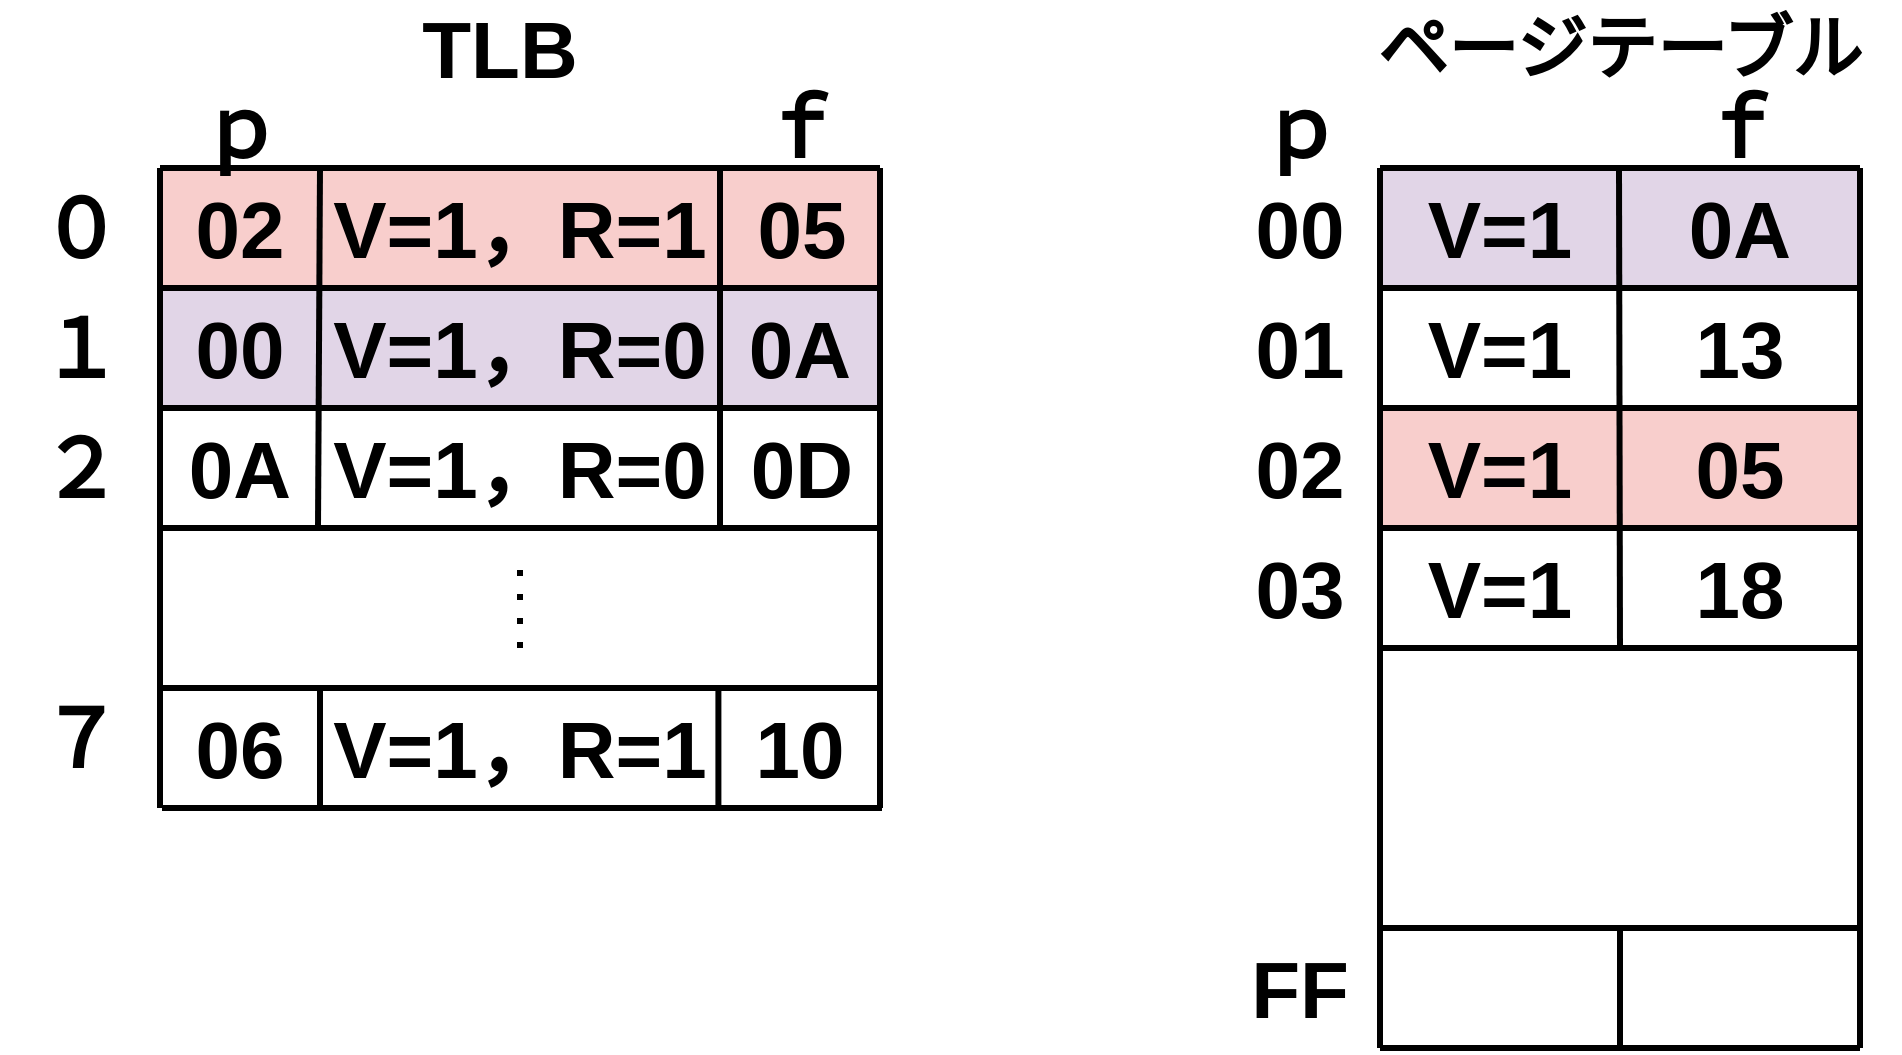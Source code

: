 <mxfile version="20.8.20" type="onedrive"><diagram name="ページ1" id="bHuYFQ0Mzo_RkjT-bGmN"><mxGraphModel grid="1" page="1" gridSize="10" guides="1" tooltips="1" connect="1" arrows="1" fold="1" pageScale="1" pageWidth="827" pageHeight="1169" math="0" shadow="0"><root><mxCell id="0"/><mxCell id="1" parent="0"/><mxCell id="uk1kbNfY40-ehnUQHbzU-8" value="" style="rounded=0;whiteSpace=wrap;html=1;fillColor=#e1d5e7;strokeColor=none;" vertex="1" parent="1"><mxGeometry x="1090" y="280" width="240" height="60" as="geometry"/></mxCell><mxCell id="uk1kbNfY40-ehnUQHbzU-6" value="" style="rounded=0;whiteSpace=wrap;html=1;fillColor=#f8cecc;strokeColor=none;" vertex="1" parent="1"><mxGeometry x="1090" y="400" width="240" height="60" as="geometry"/></mxCell><mxCell id="uk1kbNfY40-ehnUQHbzU-1" value="" style="rounded=0;whiteSpace=wrap;html=1;fillColor=#f8cecc;strokeColor=none;" vertex="1" parent="1"><mxGeometry x="480" y="280" width="360" height="60" as="geometry"/></mxCell><mxCell id="uk1kbNfY40-ehnUQHbzU-7" value="" style="rounded=0;whiteSpace=wrap;html=1;fillColor=#e1d5e7;strokeColor=none;" vertex="1" parent="1"><mxGeometry x="481" y="340" width="360" height="60" as="geometry"/></mxCell><mxCell id="aLhjzMjQdj6JaJFH82-l-1" value="" style="endArrow=none;html=1;rounded=0;strokeWidth=3;" edge="1" parent="1"><mxGeometry width="50" height="50" relative="1" as="geometry"><mxPoint x="480" y="280" as="sourcePoint"/><mxPoint x="840" y="280" as="targetPoint"/></mxGeometry></mxCell><mxCell id="aLhjzMjQdj6JaJFH82-l-2" value="" style="endArrow=none;html=1;rounded=0;strokeWidth=3;" edge="1" parent="1"><mxGeometry width="50" height="50" relative="1" as="geometry"><mxPoint x="480" y="600" as="sourcePoint"/><mxPoint x="480" y="280" as="targetPoint"/></mxGeometry></mxCell><mxCell id="aLhjzMjQdj6JaJFH82-l-3" value="" style="endArrow=none;html=1;rounded=0;strokeWidth=3;" edge="1" parent="1"><mxGeometry width="50" height="50" relative="1" as="geometry"><mxPoint x="840" y="600" as="sourcePoint"/><mxPoint x="840" y="280" as="targetPoint"/></mxGeometry></mxCell><mxCell id="aLhjzMjQdj6JaJFH82-l-4" value="" style="endArrow=none;html=1;rounded=0;strokeWidth=3;" edge="1" parent="1"><mxGeometry width="50" height="50" relative="1" as="geometry"><mxPoint x="481" y="540" as="sourcePoint"/><mxPoint x="841" y="540" as="targetPoint"/></mxGeometry></mxCell><mxCell id="aLhjzMjQdj6JaJFH82-l-5" value="" style="endArrow=none;html=1;rounded=0;strokeWidth=3;" edge="1" parent="1"><mxGeometry width="50" height="50" relative="1" as="geometry"><mxPoint x="480" y="340" as="sourcePoint"/><mxPoint x="840" y="340" as="targetPoint"/></mxGeometry></mxCell><mxCell id="aLhjzMjQdj6JaJFH82-l-6" value="" style="endArrow=none;html=1;rounded=0;strokeWidth=3;" edge="1" parent="1"><mxGeometry width="50" height="50" relative="1" as="geometry"><mxPoint x="480" y="400" as="sourcePoint"/><mxPoint x="840" y="400" as="targetPoint"/></mxGeometry></mxCell><mxCell id="aLhjzMjQdj6JaJFH82-l-7" value="" style="endArrow=none;html=1;rounded=0;strokeWidth=3;" edge="1" parent="1"><mxGeometry width="50" height="50" relative="1" as="geometry"><mxPoint x="480" y="460" as="sourcePoint"/><mxPoint x="840" y="460" as="targetPoint"/></mxGeometry></mxCell><mxCell id="aLhjzMjQdj6JaJFH82-l-11" value="&lt;font style=&quot;&quot;&gt;&lt;b style=&quot;&quot;&gt;&lt;font style=&quot;font-size: 40px;&quot;&gt;TLB&lt;/font&gt;&lt;/b&gt;&lt;br&gt;&lt;/font&gt;" style="text;html=1;strokeColor=none;fillColor=none;align=center;verticalAlign=middle;whiteSpace=wrap;rounded=0;" vertex="1" parent="1"><mxGeometry x="530" y="200" width="240" height="40" as="geometry"/></mxCell><mxCell id="73wrweEYJsgNkqAZVQOU-6" value="&lt;font style=&quot;&quot;&gt;&lt;span style=&quot;font-size: 40px;&quot;&gt;&lt;b&gt;ｐ&lt;/b&gt;&lt;/span&gt;&lt;br&gt;&lt;/font&gt;" style="text;html=1;strokeColor=none;fillColor=none;align=center;verticalAlign=middle;whiteSpace=wrap;rounded=0;" vertex="1" parent="1"><mxGeometry x="480" y="240" width="80" height="40" as="geometry"/></mxCell><mxCell id="73wrweEYJsgNkqAZVQOU-7" value="&lt;font style=&quot;&quot;&gt;&lt;span style=&quot;font-size: 40px;&quot;&gt;&lt;b&gt;ｆ&lt;/b&gt;&lt;/span&gt;&lt;br&gt;&lt;/font&gt;" style="text;html=1;strokeColor=none;fillColor=none;align=center;verticalAlign=middle;whiteSpace=wrap;rounded=0;" vertex="1" parent="1"><mxGeometry x="760" y="240" width="80" height="40" as="geometry"/></mxCell><mxCell id="73wrweEYJsgNkqAZVQOU-8" value="&lt;font style=&quot;&quot;&gt;&lt;span style=&quot;font-size: 40px;&quot;&gt;&lt;b&gt;０&lt;/b&gt;&lt;/span&gt;&lt;br&gt;&lt;/font&gt;" style="text;html=1;strokeColor=none;fillColor=none;align=center;verticalAlign=middle;whiteSpace=wrap;rounded=0;" vertex="1" parent="1"><mxGeometry x="400" y="290" width="80" height="40" as="geometry"/></mxCell><mxCell id="73wrweEYJsgNkqAZVQOU-9" value="&lt;font style=&quot;&quot;&gt;&lt;span style=&quot;font-size: 40px;&quot;&gt;&lt;b&gt;１&lt;/b&gt;&lt;/span&gt;&lt;br&gt;&lt;/font&gt;" style="text;html=1;strokeColor=none;fillColor=none;align=center;verticalAlign=middle;whiteSpace=wrap;rounded=0;" vertex="1" parent="1"><mxGeometry x="400" y="350" width="80" height="40" as="geometry"/></mxCell><mxCell id="73wrweEYJsgNkqAZVQOU-10" value="&lt;font style=&quot;&quot;&gt;&lt;span style=&quot;font-size: 40px;&quot;&gt;&lt;b&gt;２&lt;/b&gt;&lt;/span&gt;&lt;br&gt;&lt;/font&gt;" style="text;html=1;strokeColor=none;fillColor=none;align=center;verticalAlign=middle;whiteSpace=wrap;rounded=0;" vertex="1" parent="1"><mxGeometry x="400" y="410" width="80" height="40" as="geometry"/></mxCell><mxCell id="73wrweEYJsgNkqAZVQOU-12" value="&lt;font style=&quot;&quot;&gt;&lt;span style=&quot;font-size: 40px;&quot;&gt;&lt;b&gt;７&lt;/b&gt;&lt;/span&gt;&lt;br&gt;&lt;/font&gt;" style="text;html=1;strokeColor=none;fillColor=none;align=center;verticalAlign=middle;whiteSpace=wrap;rounded=0;" vertex="1" parent="1"><mxGeometry x="400" y="545" width="80" height="40" as="geometry"/></mxCell><mxCell id="73wrweEYJsgNkqAZVQOU-13" value="&lt;font style=&quot;&quot;&gt;&lt;span style=&quot;font-size: 40px;&quot;&gt;&lt;b&gt;V=1，R=1&lt;/b&gt;&lt;/span&gt;&lt;br&gt;&lt;/font&gt;" style="text;html=1;strokeColor=none;fillColor=none;align=center;verticalAlign=middle;whiteSpace=wrap;rounded=0;" vertex="1" parent="1"><mxGeometry x="560" y="290" width="200" height="40" as="geometry"/></mxCell><mxCell id="73wrweEYJsgNkqAZVQOU-18" value="&lt;font style=&quot;&quot;&gt;&lt;span style=&quot;font-size: 40px;&quot;&gt;&lt;b&gt;02&lt;/b&gt;&lt;/span&gt;&lt;br&gt;&lt;/font&gt;" style="text;html=1;strokeColor=none;fillColor=none;align=center;verticalAlign=middle;whiteSpace=wrap;rounded=0;" vertex="1" parent="1"><mxGeometry x="480" y="290" width="80" height="40" as="geometry"/></mxCell><mxCell id="73wrweEYJsgNkqAZVQOU-19" value="&lt;font style=&quot;&quot;&gt;&lt;span style=&quot;font-size: 40px;&quot;&gt;&lt;b&gt;00&lt;/b&gt;&lt;/span&gt;&lt;br&gt;&lt;/font&gt;" style="text;html=1;strokeColor=none;fillColor=none;align=center;verticalAlign=middle;whiteSpace=wrap;rounded=0;" vertex="1" parent="1"><mxGeometry x="480" y="350" width="80" height="40" as="geometry"/></mxCell><mxCell id="73wrweEYJsgNkqAZVQOU-20" value="&lt;font style=&quot;&quot;&gt;&lt;span style=&quot;font-size: 40px;&quot;&gt;&lt;b&gt;0A&lt;/b&gt;&lt;/span&gt;&lt;br&gt;&lt;/font&gt;" style="text;html=1;strokeColor=none;fillColor=none;align=center;verticalAlign=middle;whiteSpace=wrap;rounded=0;" vertex="1" parent="1"><mxGeometry x="480" y="410" width="80" height="40" as="geometry"/></mxCell><mxCell id="73wrweEYJsgNkqAZVQOU-23" value="" style="endArrow=none;html=1;rounded=0;strokeWidth=3;" edge="1" parent="1"><mxGeometry width="50" height="50" relative="1" as="geometry"><mxPoint x="481" y="600" as="sourcePoint"/><mxPoint x="841" y="600" as="targetPoint"/></mxGeometry></mxCell><mxCell id="73wrweEYJsgNkqAZVQOU-24" value="" style="endArrow=none;html=1;rounded=0;strokeWidth=3;startArrow=none;" edge="1" parent="1" source="uk1kbNfY40-ehnUQHbzU-1"><mxGeometry width="50" height="50" relative="1" as="geometry"><mxPoint x="559" y="460" as="sourcePoint"/><mxPoint x="559.05" y="280" as="targetPoint"/></mxGeometry></mxCell><mxCell id="73wrweEYJsgNkqAZVQOU-25" value="" style="endArrow=none;html=1;rounded=0;strokeWidth=3;" edge="1" parent="1"><mxGeometry width="50" height="50" relative="1" as="geometry"><mxPoint x="760" y="460" as="sourcePoint"/><mxPoint x="760" y="280" as="targetPoint"/></mxGeometry></mxCell><mxCell id="73wrweEYJsgNkqAZVQOU-32" value="&lt;font style=&quot;&quot;&gt;&lt;span style=&quot;font-size: 40px;&quot;&gt;&lt;b&gt;06&lt;/b&gt;&lt;/span&gt;&lt;br&gt;&lt;/font&gt;" style="text;html=1;strokeColor=none;fillColor=none;align=center;verticalAlign=middle;whiteSpace=wrap;rounded=0;" vertex="1" parent="1"><mxGeometry x="480" y="550" width="80" height="40" as="geometry"/></mxCell><mxCell id="73wrweEYJsgNkqAZVQOU-36" value="&lt;font style=&quot;&quot;&gt;&lt;span style=&quot;font-size: 40px;&quot;&gt;&lt;b&gt;V=1，R=0&lt;/b&gt;&lt;/span&gt;&lt;br&gt;&lt;/font&gt;" style="text;html=1;strokeColor=none;fillColor=none;align=center;verticalAlign=middle;whiteSpace=wrap;rounded=0;" vertex="1" parent="1"><mxGeometry x="560" y="350" width="200" height="40" as="geometry"/></mxCell><mxCell id="73wrweEYJsgNkqAZVQOU-37" value="&lt;font style=&quot;&quot;&gt;&lt;span style=&quot;font-size: 40px;&quot;&gt;&lt;b&gt;V=1，R=0&lt;/b&gt;&lt;/span&gt;&lt;br&gt;&lt;/font&gt;" style="text;html=1;strokeColor=none;fillColor=none;align=center;verticalAlign=middle;whiteSpace=wrap;rounded=0;" vertex="1" parent="1"><mxGeometry x="560" y="410" width="200" height="40" as="geometry"/></mxCell><mxCell id="73wrweEYJsgNkqAZVQOU-42" value="&lt;font style=&quot;&quot;&gt;&lt;span style=&quot;font-size: 40px;&quot;&gt;&lt;b&gt;V=1，R=1&lt;/b&gt;&lt;/span&gt;&lt;br&gt;&lt;/font&gt;" style="text;html=1;strokeColor=none;fillColor=none;align=center;verticalAlign=middle;whiteSpace=wrap;rounded=0;" vertex="1" parent="1"><mxGeometry x="560" y="550" width="200" height="40" as="geometry"/></mxCell><mxCell id="73wrweEYJsgNkqAZVQOU-43" value="&lt;font style=&quot;&quot;&gt;&lt;span style=&quot;font-size: 40px;&quot;&gt;&lt;b&gt;05&lt;/b&gt;&lt;/span&gt;&lt;br&gt;&lt;/font&gt;" style="text;html=1;strokeColor=none;fillColor=none;align=center;verticalAlign=middle;whiteSpace=wrap;rounded=0;" vertex="1" parent="1"><mxGeometry x="761" y="290" width="80" height="40" as="geometry"/></mxCell><mxCell id="73wrweEYJsgNkqAZVQOU-44" value="&lt;font style=&quot;&quot;&gt;&lt;span style=&quot;font-size: 40px;&quot;&gt;&lt;b&gt;0A&lt;/b&gt;&lt;/span&gt;&lt;br&gt;&lt;/font&gt;" style="text;html=1;strokeColor=none;fillColor=none;align=center;verticalAlign=middle;whiteSpace=wrap;rounded=0;" vertex="1" parent="1"><mxGeometry x="760" y="350" width="80" height="40" as="geometry"/></mxCell><mxCell id="73wrweEYJsgNkqAZVQOU-45" value="&lt;font style=&quot;&quot;&gt;&lt;span style=&quot;font-size: 40px;&quot;&gt;&lt;b&gt;0D&lt;/b&gt;&lt;/span&gt;&lt;br&gt;&lt;/font&gt;" style="text;html=1;strokeColor=none;fillColor=none;align=center;verticalAlign=middle;whiteSpace=wrap;rounded=0;" vertex="1" parent="1"><mxGeometry x="761" y="410" width="80" height="40" as="geometry"/></mxCell><mxCell id="73wrweEYJsgNkqAZVQOU-50" value="&lt;font style=&quot;&quot;&gt;&lt;span style=&quot;font-size: 40px;&quot;&gt;&lt;b&gt;10&lt;/b&gt;&lt;/span&gt;&lt;br&gt;&lt;/font&gt;" style="text;html=1;strokeColor=none;fillColor=none;align=center;verticalAlign=middle;whiteSpace=wrap;rounded=0;" vertex="1" parent="1"><mxGeometry x="760" y="550" width="80" height="40" as="geometry"/></mxCell><mxCell id="73wrweEYJsgNkqAZVQOU-51" value="" style="endArrow=none;html=1;rounded=0;strokeWidth=3;" edge="1" parent="1"><mxGeometry width="50" height="50" relative="1" as="geometry"><mxPoint x="1090" y="280" as="sourcePoint"/><mxPoint x="1330" y="280" as="targetPoint"/></mxGeometry></mxCell><mxCell id="73wrweEYJsgNkqAZVQOU-52" value="" style="endArrow=none;html=1;rounded=0;strokeWidth=3;" edge="1" parent="1"><mxGeometry width="50" height="50" relative="1" as="geometry"><mxPoint x="1090" y="720" as="sourcePoint"/><mxPoint x="1330" y="720" as="targetPoint"/></mxGeometry></mxCell><mxCell id="73wrweEYJsgNkqAZVQOU-53" value="&lt;font style=&quot;&quot;&gt;&lt;b style=&quot;&quot;&gt;&lt;font style=&quot;font-size: 35px;&quot;&gt;ページテーブル&lt;/font&gt;&lt;/b&gt;&lt;br&gt;&lt;/font&gt;" style="text;html=1;strokeColor=none;fillColor=none;align=center;verticalAlign=middle;whiteSpace=wrap;rounded=0;" vertex="1" parent="1"><mxGeometry x="1070" y="200" width="280" height="40" as="geometry"/></mxCell><mxCell id="73wrweEYJsgNkqAZVQOU-54" value="" style="endArrow=none;html=1;rounded=0;strokeWidth=3;" edge="1" parent="1"><mxGeometry width="50" height="50" relative="1" as="geometry"><mxPoint x="1330" y="720" as="sourcePoint"/><mxPoint x="1330" y="280" as="targetPoint"/></mxGeometry></mxCell><mxCell id="73wrweEYJsgNkqAZVQOU-55" value="" style="endArrow=none;html=1;rounded=0;strokeWidth=3;" edge="1" parent="1"><mxGeometry width="50" height="50" relative="1" as="geometry"><mxPoint x="1090" y="720" as="sourcePoint"/><mxPoint x="1090" y="280" as="targetPoint"/></mxGeometry></mxCell><mxCell id="73wrweEYJsgNkqAZVQOU-56" value="&lt;font style=&quot;&quot;&gt;&lt;span style=&quot;font-size: 40px;&quot;&gt;&lt;b&gt;ｐ&lt;/b&gt;&lt;/span&gt;&lt;br&gt;&lt;/font&gt;" style="text;html=1;strokeColor=none;fillColor=none;align=center;verticalAlign=middle;whiteSpace=wrap;rounded=0;" vertex="1" parent="1"><mxGeometry x="1010" y="240" width="80" height="40" as="geometry"/></mxCell><mxCell id="73wrweEYJsgNkqAZVQOU-57" value="&lt;font style=&quot;&quot;&gt;&lt;span style=&quot;font-size: 40px;&quot;&gt;&lt;b&gt;ｆ&lt;/b&gt;&lt;/span&gt;&lt;br&gt;&lt;/font&gt;" style="text;html=1;strokeColor=none;fillColor=none;align=center;verticalAlign=middle;whiteSpace=wrap;rounded=0;" vertex="1" parent="1"><mxGeometry x="1230" y="240" width="80" height="40" as="geometry"/></mxCell><mxCell id="73wrweEYJsgNkqAZVQOU-58" value="" style="endArrow=none;html=1;rounded=0;strokeWidth=3;" edge="1" parent="1"><mxGeometry width="50" height="50" relative="1" as="geometry"><mxPoint x="1210" y="520" as="sourcePoint"/><mxPoint x="1209.5" y="280" as="targetPoint"/></mxGeometry></mxCell><mxCell id="73wrweEYJsgNkqAZVQOU-59" value="" style="endArrow=none;html=1;rounded=0;strokeWidth=3;" edge="1" parent="1"><mxGeometry width="50" height="50" relative="1" as="geometry"><mxPoint x="1090" y="340" as="sourcePoint"/><mxPoint x="1330" y="340" as="targetPoint"/></mxGeometry></mxCell><mxCell id="73wrweEYJsgNkqAZVQOU-60" value="" style="endArrow=none;html=1;rounded=0;strokeWidth=3;" edge="1" parent="1"><mxGeometry width="50" height="50" relative="1" as="geometry"><mxPoint x="1090" y="400" as="sourcePoint"/><mxPoint x="1330" y="400" as="targetPoint"/></mxGeometry></mxCell><mxCell id="73wrweEYJsgNkqAZVQOU-61" value="" style="endArrow=none;html=1;rounded=0;strokeWidth=3;" edge="1" parent="1"><mxGeometry width="50" height="50" relative="1" as="geometry"><mxPoint x="1090" y="460" as="sourcePoint"/><mxPoint x="1330" y="460" as="targetPoint"/></mxGeometry></mxCell><mxCell id="73wrweEYJsgNkqAZVQOU-62" value="" style="endArrow=none;html=1;rounded=0;strokeWidth=3;" edge="1" parent="1"><mxGeometry width="50" height="50" relative="1" as="geometry"><mxPoint x="1090" y="660" as="sourcePoint"/><mxPoint x="1330" y="660" as="targetPoint"/></mxGeometry></mxCell><mxCell id="73wrweEYJsgNkqAZVQOU-63" value="" style="endArrow=none;html=1;rounded=0;strokeWidth=3;" edge="1" parent="1"><mxGeometry width="50" height="50" relative="1" as="geometry"><mxPoint x="1210" y="720" as="sourcePoint"/><mxPoint x="1210" y="660" as="targetPoint"/></mxGeometry></mxCell><mxCell id="73wrweEYJsgNkqAZVQOU-64" value="&lt;font style=&quot;&quot;&gt;&lt;span style=&quot;font-size: 40px;&quot;&gt;&lt;b&gt;V=1&lt;/b&gt;&lt;/span&gt;&lt;br&gt;&lt;/font&gt;" style="text;html=1;strokeColor=none;fillColor=none;align=center;verticalAlign=middle;whiteSpace=wrap;rounded=0;" vertex="1" parent="1"><mxGeometry x="1110" y="410" width="80" height="40" as="geometry"/></mxCell><mxCell id="73wrweEYJsgNkqAZVQOU-65" value="&lt;font style=&quot;&quot;&gt;&lt;span style=&quot;font-size: 40px;&quot;&gt;&lt;b&gt;V=1&lt;/b&gt;&lt;/span&gt;&lt;br&gt;&lt;/font&gt;" style="text;html=1;strokeColor=none;fillColor=none;align=center;verticalAlign=middle;whiteSpace=wrap;rounded=0;" vertex="1" parent="1"><mxGeometry x="1110" y="290" width="80" height="40" as="geometry"/></mxCell><mxCell id="73wrweEYJsgNkqAZVQOU-66" value="&lt;font style=&quot;&quot;&gt;&lt;span style=&quot;font-size: 40px;&quot;&gt;&lt;b&gt;00&lt;/b&gt;&lt;/span&gt;&lt;br&gt;&lt;/font&gt;" style="text;html=1;strokeColor=none;fillColor=none;align=center;verticalAlign=middle;whiteSpace=wrap;rounded=0;" vertex="1" parent="1"><mxGeometry x="1010" y="290" width="80" height="40" as="geometry"/></mxCell><mxCell id="73wrweEYJsgNkqAZVQOU-67" value="&lt;font style=&quot;&quot;&gt;&lt;span style=&quot;font-size: 40px;&quot;&gt;&lt;b&gt;01&lt;/b&gt;&lt;/span&gt;&lt;br&gt;&lt;/font&gt;" style="text;html=1;strokeColor=none;fillColor=none;align=center;verticalAlign=middle;whiteSpace=wrap;rounded=0;" vertex="1" parent="1"><mxGeometry x="1010" y="350" width="80" height="40" as="geometry"/></mxCell><mxCell id="73wrweEYJsgNkqAZVQOU-68" value="&lt;font style=&quot;&quot;&gt;&lt;span style=&quot;font-size: 40px;&quot;&gt;&lt;b&gt;02&lt;/b&gt;&lt;/span&gt;&lt;br&gt;&lt;/font&gt;" style="text;html=1;strokeColor=none;fillColor=none;align=center;verticalAlign=middle;whiteSpace=wrap;rounded=0;" vertex="1" parent="1"><mxGeometry x="1010" y="410" width="80" height="40" as="geometry"/></mxCell><mxCell id="73wrweEYJsgNkqAZVQOU-69" value="&lt;font style=&quot;&quot;&gt;&lt;span style=&quot;font-size: 40px;&quot;&gt;&lt;b&gt;FF&lt;/b&gt;&lt;/span&gt;&lt;br&gt;&lt;/font&gt;" style="text;html=1;strokeColor=none;fillColor=none;align=center;verticalAlign=middle;whiteSpace=wrap;rounded=0;" vertex="1" parent="1"><mxGeometry x="1010" y="670" width="80" height="40" as="geometry"/></mxCell><mxCell id="73wrweEYJsgNkqAZVQOU-70" value="" style="endArrow=none;html=1;rounded=0;strokeWidth=3;" edge="1" parent="1"><mxGeometry width="50" height="50" relative="1" as="geometry"><mxPoint x="1090" y="520" as="sourcePoint"/><mxPoint x="1330" y="520" as="targetPoint"/></mxGeometry></mxCell><mxCell id="73wrweEYJsgNkqAZVQOU-71" value="&lt;font style=&quot;&quot;&gt;&lt;span style=&quot;font-size: 40px;&quot;&gt;&lt;b&gt;V=1&lt;/b&gt;&lt;/span&gt;&lt;br&gt;&lt;/font&gt;" style="text;html=1;strokeColor=none;fillColor=none;align=center;verticalAlign=middle;whiteSpace=wrap;rounded=0;" vertex="1" parent="1"><mxGeometry x="1110" y="350" width="80" height="40" as="geometry"/></mxCell><mxCell id="73wrweEYJsgNkqAZVQOU-72" value="&lt;font style=&quot;&quot;&gt;&lt;span style=&quot;font-size: 40px;&quot;&gt;&lt;b&gt;03&lt;/b&gt;&lt;/span&gt;&lt;br&gt;&lt;/font&gt;" style="text;html=1;strokeColor=none;fillColor=none;align=center;verticalAlign=middle;whiteSpace=wrap;rounded=0;" vertex="1" parent="1"><mxGeometry x="1010" y="470" width="80" height="40" as="geometry"/></mxCell><mxCell id="73wrweEYJsgNkqAZVQOU-73" value="&lt;font style=&quot;&quot;&gt;&lt;span style=&quot;font-size: 40px;&quot;&gt;&lt;b&gt;V=1&lt;/b&gt;&lt;/span&gt;&lt;br&gt;&lt;/font&gt;" style="text;html=1;strokeColor=none;fillColor=none;align=center;verticalAlign=middle;whiteSpace=wrap;rounded=0;" vertex="1" parent="1"><mxGeometry x="1110" y="470" width="80" height="40" as="geometry"/></mxCell><mxCell id="73wrweEYJsgNkqAZVQOU-76" value="&lt;font style=&quot;&quot;&gt;&lt;span style=&quot;font-size: 40px;&quot;&gt;&lt;b&gt;0A&lt;/b&gt;&lt;/span&gt;&lt;br&gt;&lt;/font&gt;" style="text;html=1;strokeColor=none;fillColor=none;align=center;verticalAlign=middle;whiteSpace=wrap;rounded=0;" vertex="1" parent="1"><mxGeometry x="1230" y="290" width="80" height="40" as="geometry"/></mxCell><mxCell id="73wrweEYJsgNkqAZVQOU-77" value="&lt;font style=&quot;&quot;&gt;&lt;span style=&quot;font-size: 40px;&quot;&gt;&lt;b&gt;05&lt;/b&gt;&lt;/span&gt;&lt;br&gt;&lt;/font&gt;" style="text;html=1;strokeColor=none;fillColor=none;align=center;verticalAlign=middle;whiteSpace=wrap;rounded=0;" vertex="1" parent="1"><mxGeometry x="1230" y="410" width="80" height="40" as="geometry"/></mxCell><mxCell id="73wrweEYJsgNkqAZVQOU-78" value="&lt;font style=&quot;&quot;&gt;&lt;span style=&quot;font-size: 40px;&quot;&gt;&lt;b&gt;13&lt;/b&gt;&lt;/span&gt;&lt;br&gt;&lt;/font&gt;" style="text;html=1;strokeColor=none;fillColor=none;align=center;verticalAlign=middle;whiteSpace=wrap;rounded=0;" vertex="1" parent="1"><mxGeometry x="1230" y="350" width="80" height="40" as="geometry"/></mxCell><mxCell id="73wrweEYJsgNkqAZVQOU-79" value="&lt;font style=&quot;&quot;&gt;&lt;span style=&quot;font-size: 40px;&quot;&gt;&lt;b&gt;18&lt;/b&gt;&lt;/span&gt;&lt;br&gt;&lt;/font&gt;" style="text;html=1;strokeColor=none;fillColor=none;align=center;verticalAlign=middle;whiteSpace=wrap;rounded=0;" vertex="1" parent="1"><mxGeometry x="1230" y="470" width="80" height="40" as="geometry"/></mxCell><mxCell id="uk1kbNfY40-ehnUQHbzU-3" value="" style="endArrow=none;html=1;rounded=0;strokeWidth=3;" edge="1" parent="1"><mxGeometry width="50" height="50" relative="1" as="geometry"><mxPoint x="560" y="600" as="sourcePoint"/><mxPoint x="560" y="540" as="targetPoint"/></mxGeometry></mxCell><mxCell id="uk1kbNfY40-ehnUQHbzU-4" value="" style="endArrow=none;html=1;rounded=0;strokeWidth=3;" edge="1" parent="1"><mxGeometry width="50" height="50" relative="1" as="geometry"><mxPoint x="759.2" y="600" as="sourcePoint"/><mxPoint x="759.2" y="540" as="targetPoint"/></mxGeometry></mxCell><mxCell id="uk1kbNfY40-ehnUQHbzU-5" value="" style="endArrow=none;html=1;rounded=0;strokeWidth=3;entryX=1;entryY=1;entryDx=0;entryDy=0;" edge="1" parent="1" target="73wrweEYJsgNkqAZVQOU-6"><mxGeometry width="50" height="50" relative="1" as="geometry"><mxPoint x="559" y="460" as="sourcePoint"/><mxPoint x="559.05" y="280" as="targetPoint"/></mxGeometry></mxCell><mxCell id="uk1kbNfY40-ehnUQHbzU-11" value="" style="endArrow=none;dashed=1;html=1;dashPattern=1 3;strokeWidth=3;rounded=0;" edge="1" parent="1"><mxGeometry width="50" height="50" relative="1" as="geometry"><mxPoint x="660" y="520" as="sourcePoint"/><mxPoint x="660" y="480" as="targetPoint"/></mxGeometry></mxCell></root></mxGraphModel></diagram></mxfile>